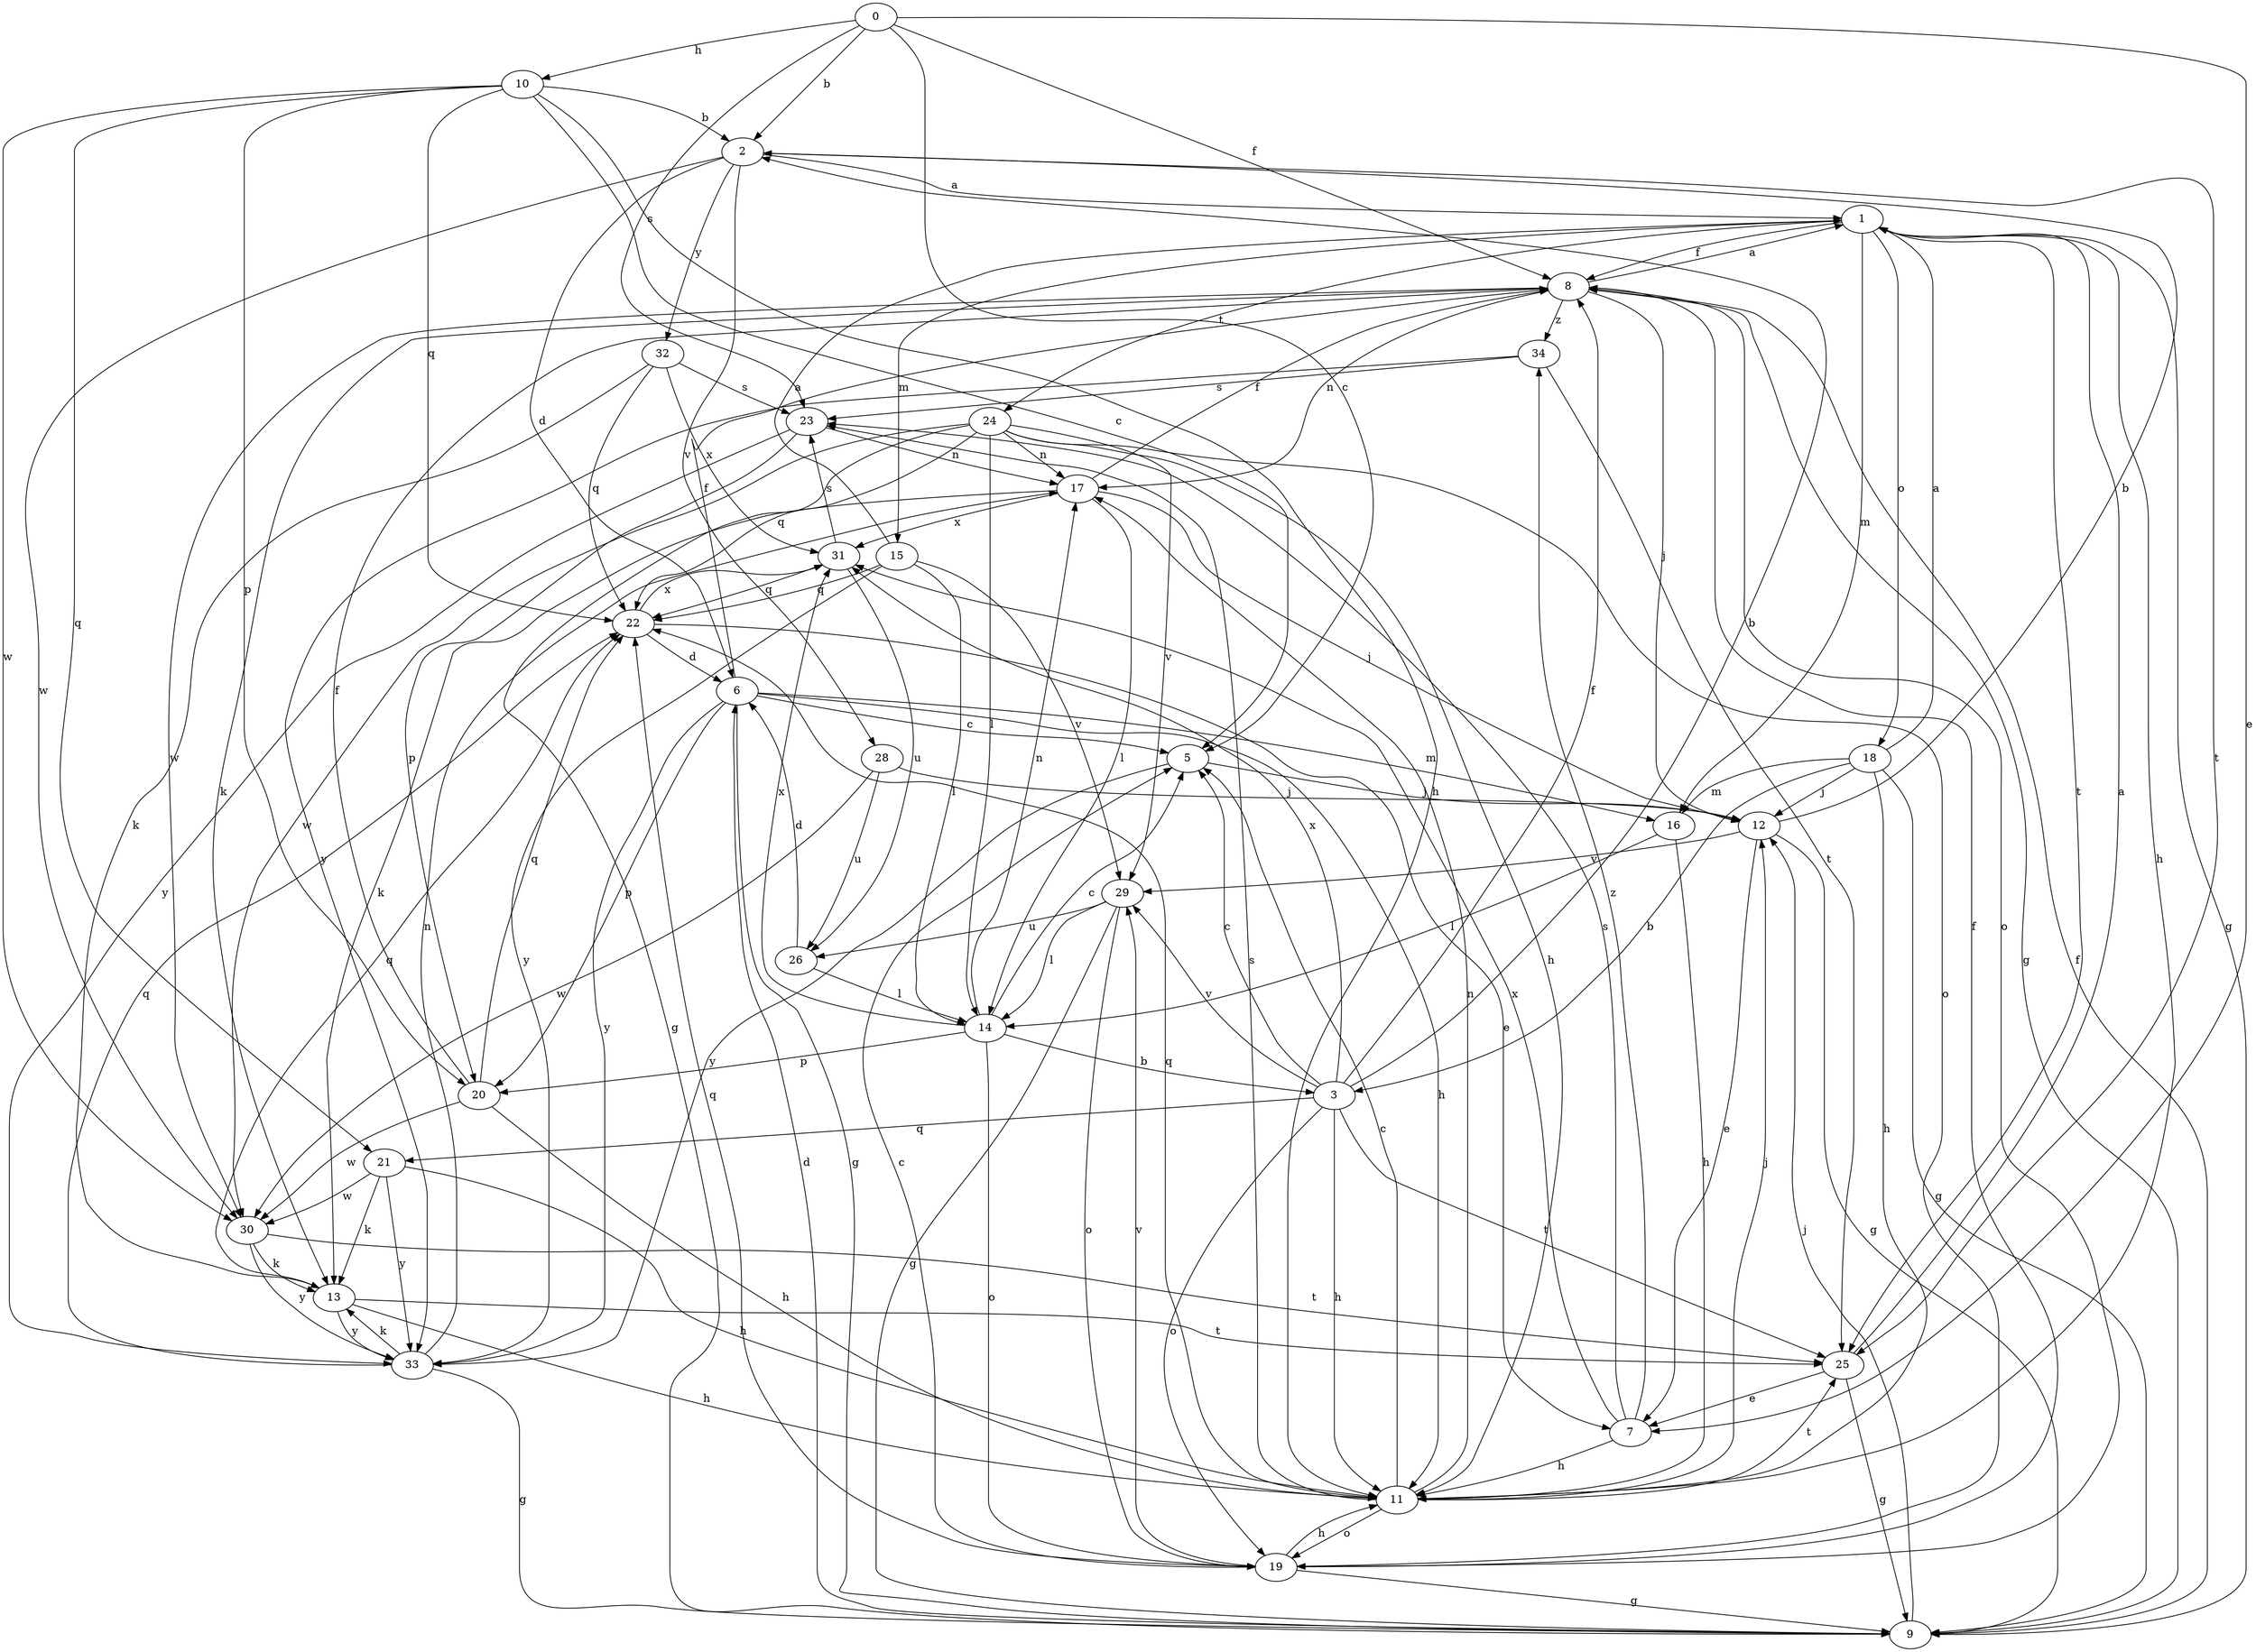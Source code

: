 strict digraph  {
0;
1;
2;
3;
5;
6;
7;
8;
9;
10;
11;
12;
13;
14;
15;
16;
17;
18;
19;
20;
21;
22;
23;
24;
25;
26;
28;
29;
30;
31;
32;
33;
34;
0 -> 2  [label=b];
0 -> 5  [label=c];
0 -> 7  [label=e];
0 -> 8  [label=f];
0 -> 10  [label=h];
0 -> 23  [label=s];
1 -> 8  [label=f];
1 -> 9  [label=g];
1 -> 11  [label=h];
1 -> 15  [label=m];
1 -> 16  [label=m];
1 -> 18  [label=o];
1 -> 24  [label=t];
1 -> 25  [label=t];
2 -> 1  [label=a];
2 -> 6  [label=d];
2 -> 25  [label=t];
2 -> 28  [label=v];
2 -> 30  [label=w];
2 -> 32  [label=y];
3 -> 2  [label=b];
3 -> 5  [label=c];
3 -> 8  [label=f];
3 -> 11  [label=h];
3 -> 19  [label=o];
3 -> 21  [label=q];
3 -> 25  [label=t];
3 -> 29  [label=v];
3 -> 31  [label=x];
5 -> 12  [label=j];
5 -> 33  [label=y];
6 -> 5  [label=c];
6 -> 8  [label=f];
6 -> 9  [label=g];
6 -> 11  [label=h];
6 -> 16  [label=m];
6 -> 20  [label=p];
6 -> 33  [label=y];
7 -> 11  [label=h];
7 -> 23  [label=s];
7 -> 31  [label=x];
7 -> 34  [label=z];
8 -> 1  [label=a];
8 -> 9  [label=g];
8 -> 12  [label=j];
8 -> 13  [label=k];
8 -> 17  [label=n];
8 -> 19  [label=o];
8 -> 30  [label=w];
8 -> 34  [label=z];
9 -> 6  [label=d];
9 -> 8  [label=f];
9 -> 12  [label=j];
10 -> 2  [label=b];
10 -> 5  [label=c];
10 -> 11  [label=h];
10 -> 20  [label=p];
10 -> 21  [label=q];
10 -> 22  [label=q];
10 -> 30  [label=w];
11 -> 5  [label=c];
11 -> 12  [label=j];
11 -> 17  [label=n];
11 -> 19  [label=o];
11 -> 22  [label=q];
11 -> 23  [label=s];
11 -> 25  [label=t];
12 -> 2  [label=b];
12 -> 7  [label=e];
12 -> 9  [label=g];
12 -> 29  [label=v];
13 -> 11  [label=h];
13 -> 22  [label=q];
13 -> 25  [label=t];
13 -> 33  [label=y];
14 -> 3  [label=b];
14 -> 5  [label=c];
14 -> 17  [label=n];
14 -> 19  [label=o];
14 -> 20  [label=p];
14 -> 31  [label=x];
15 -> 1  [label=a];
15 -> 14  [label=l];
15 -> 22  [label=q];
15 -> 29  [label=v];
15 -> 33  [label=y];
16 -> 11  [label=h];
16 -> 14  [label=l];
17 -> 8  [label=f];
17 -> 12  [label=j];
17 -> 13  [label=k];
17 -> 14  [label=l];
17 -> 31  [label=x];
18 -> 1  [label=a];
18 -> 3  [label=b];
18 -> 9  [label=g];
18 -> 11  [label=h];
18 -> 12  [label=j];
18 -> 16  [label=m];
19 -> 5  [label=c];
19 -> 8  [label=f];
19 -> 9  [label=g];
19 -> 11  [label=h];
19 -> 22  [label=q];
19 -> 29  [label=v];
20 -> 8  [label=f];
20 -> 11  [label=h];
20 -> 22  [label=q];
20 -> 30  [label=w];
21 -> 11  [label=h];
21 -> 13  [label=k];
21 -> 30  [label=w];
21 -> 33  [label=y];
22 -> 6  [label=d];
22 -> 7  [label=e];
22 -> 31  [label=x];
23 -> 17  [label=n];
23 -> 20  [label=p];
23 -> 33  [label=y];
24 -> 9  [label=g];
24 -> 11  [label=h];
24 -> 14  [label=l];
24 -> 17  [label=n];
24 -> 19  [label=o];
24 -> 22  [label=q];
24 -> 29  [label=v];
24 -> 30  [label=w];
25 -> 1  [label=a];
25 -> 7  [label=e];
25 -> 9  [label=g];
26 -> 6  [label=d];
26 -> 14  [label=l];
28 -> 12  [label=j];
28 -> 26  [label=u];
28 -> 30  [label=w];
29 -> 9  [label=g];
29 -> 14  [label=l];
29 -> 19  [label=o];
29 -> 26  [label=u];
30 -> 13  [label=k];
30 -> 25  [label=t];
30 -> 33  [label=y];
31 -> 22  [label=q];
31 -> 23  [label=s];
31 -> 26  [label=u];
32 -> 13  [label=k];
32 -> 22  [label=q];
32 -> 23  [label=s];
32 -> 31  [label=x];
33 -> 9  [label=g];
33 -> 13  [label=k];
33 -> 17  [label=n];
33 -> 22  [label=q];
34 -> 23  [label=s];
34 -> 25  [label=t];
34 -> 33  [label=y];
}
